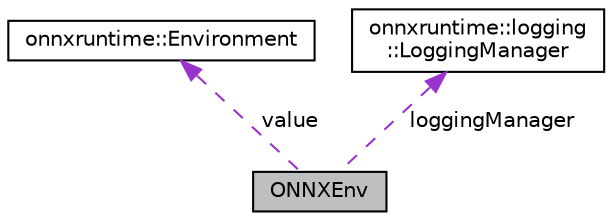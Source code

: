 digraph "ONNXEnv"
{
  edge [fontname="Helvetica",fontsize="10",labelfontname="Helvetica",labelfontsize="10"];
  node [fontname="Helvetica",fontsize="10",shape=record];
  Node1 [label="ONNXEnv",height=0.2,width=0.4,color="black", fillcolor="grey75", style="filled", fontcolor="black"];
  Node2 -> Node1 [dir="back",color="darkorchid3",fontsize="10",style="dashed",label=" value" ,fontname="Helvetica"];
  Node2 [label="onnxruntime::Environment",height=0.2,width=0.4,color="black", fillcolor="white", style="filled",URL="$classonnxruntime_1_1Environment.html"];
  Node3 -> Node1 [dir="back",color="darkorchid3",fontsize="10",style="dashed",label=" loggingManager" ,fontname="Helvetica"];
  Node3 [label="onnxruntime::logging\l::LoggingManager",height=0.2,width=0.4,color="black", fillcolor="white", style="filled",URL="$classonnxruntime_1_1logging_1_1LoggingManager.html",tooltip="The logging manager. Owns the log sink and potentially provides a default Logger instance. Provides filtering based on a minimum LogSeverity level, and of messages with DataType::User if enabled. "];
}
